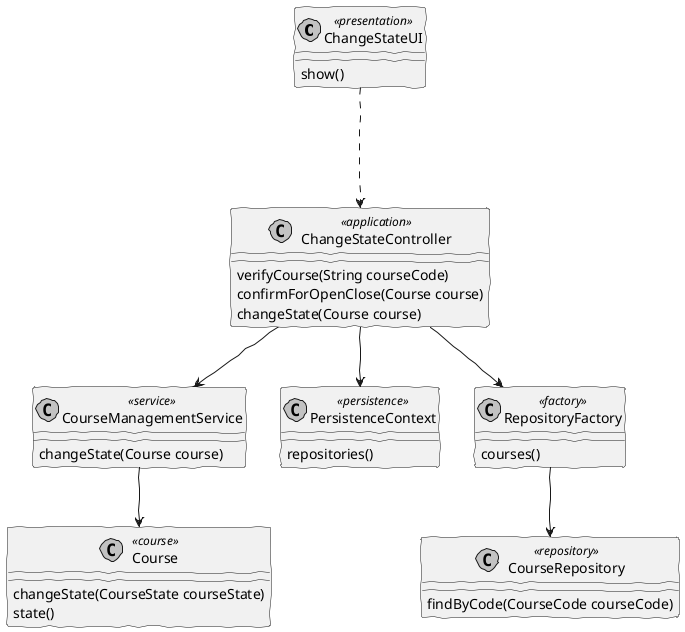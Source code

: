 @startuml

skinparam handwritten true
skinparam monochrome true
skinparam packageStyle rect
skinparam defaultFontName FG Virgil
skinparam shadowing false


class ChangeStateUI <<presentation>>
class ChangeStateController<<application>>
class CourseManagementService<<service>>
class Course<<course>>
class PersistenceContext<<persistence>>
class RepositoryFactory<<factory>>
class CourseRepository <<repository>>

class ChangeStateUI{
show()
}

class ChangeStateController{
verifyCourse(String courseCode)
confirmForOpenClose(Course course)
changeState(Course course)
}

class PersistenceContext{
repositories()
}

class RepositoryFactory{
courses()
}

class CourseRepository{
findByCode(CourseCode courseCode)
}

class Course{
changeState(CourseState courseState)
state()
}

class CourseManagementService{
changeState(Course course)
}

ChangeStateUI -.-> ChangeStateController

ChangeStateController --> PersistenceContext
ChangeStateController --> RepositoryFactory
ChangeStateController --> CourseManagementService

RepositoryFactory --> CourseRepository

CourseManagementService --> Course

@enduml